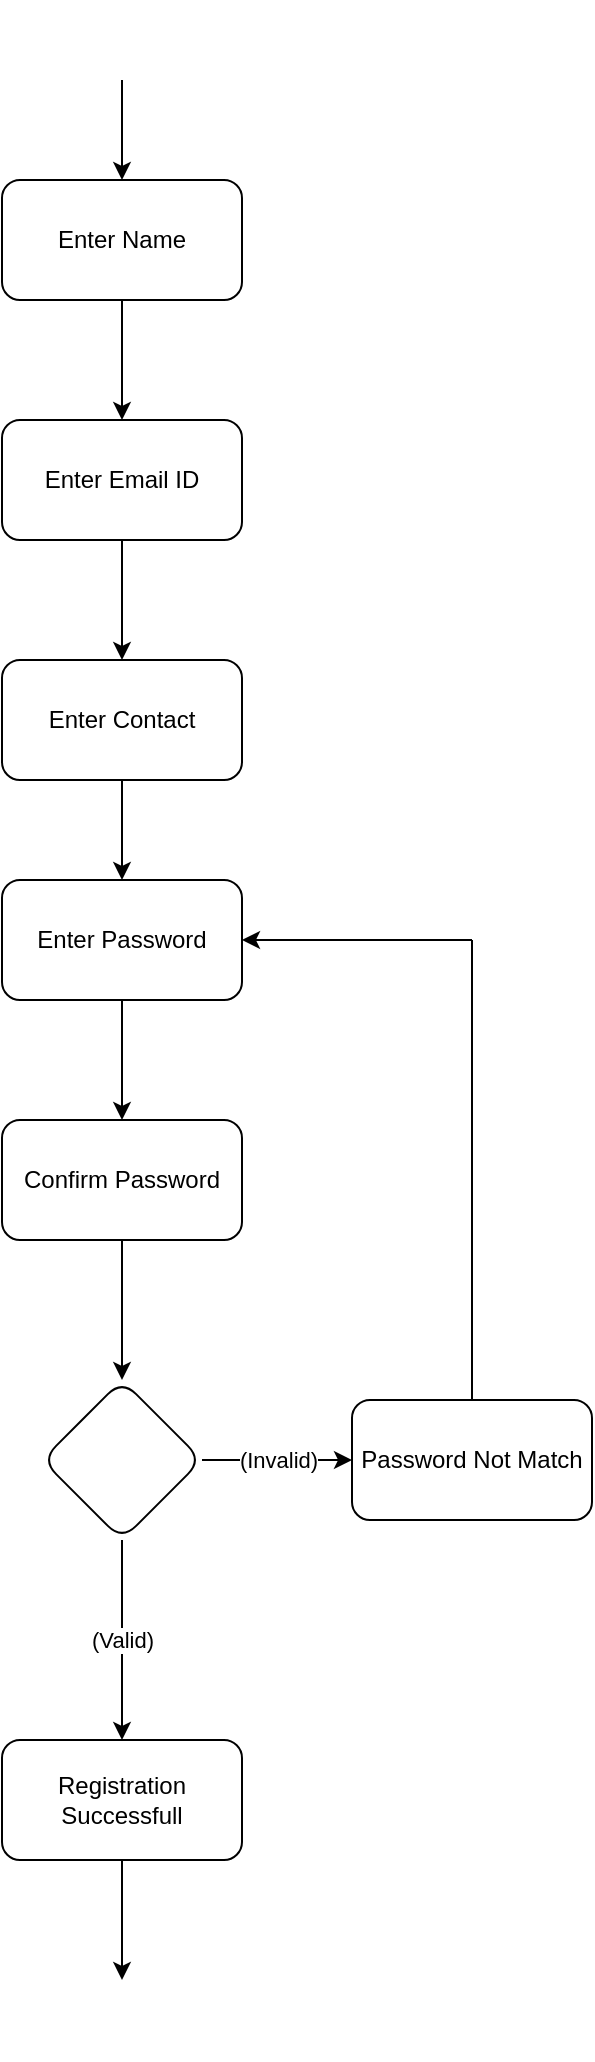 <mxfile version="24.7.4">
  <diagram name="Page-1" id="V4ovBy6-eHZkYdrtTru8">
    <mxGraphModel dx="794" dy="459" grid="1" gridSize="10" guides="1" tooltips="1" connect="1" arrows="1" fold="1" page="1" pageScale="1" pageWidth="850" pageHeight="1100" math="0" shadow="0">
      <root>
        <mxCell id="0" />
        <mxCell id="1" parent="0" />
        <mxCell id="62zrAsb9VLmmT0l84Zu--2" value="Enter Contact" style="rounded=1;whiteSpace=wrap;html=1;" parent="1" vertex="1">
          <mxGeometry x="365" y="360" width="120" height="60" as="geometry" />
        </mxCell>
        <mxCell id="62zrAsb9VLmmT0l84Zu--13" value="" style="edgeStyle=orthogonalEdgeStyle;rounded=0;orthogonalLoop=1;jettySize=auto;html=1;" parent="1" source="62zrAsb9VLmmT0l84Zu--3" target="62zrAsb9VLmmT0l84Zu--12" edge="1">
          <mxGeometry relative="1" as="geometry" />
        </mxCell>
        <mxCell id="62zrAsb9VLmmT0l84Zu--3" value="Confirm Password" style="rounded=1;whiteSpace=wrap;html=1;" parent="1" vertex="1">
          <mxGeometry x="365" y="590" width="120" height="60" as="geometry" />
        </mxCell>
        <mxCell id="62zrAsb9VLmmT0l84Zu--4" value="Enter Email ID" style="rounded=1;whiteSpace=wrap;html=1;" parent="1" vertex="1">
          <mxGeometry x="365" y="240" width="120" height="60" as="geometry" />
        </mxCell>
        <mxCell id="62zrAsb9VLmmT0l84Zu--5" value="Enter Password" style="rounded=1;whiteSpace=wrap;html=1;" parent="1" vertex="1">
          <mxGeometry x="365" y="470" width="120" height="60" as="geometry" />
        </mxCell>
        <mxCell id="62zrAsb9VLmmT0l84Zu--6" value="Enter Name" style="rounded=1;whiteSpace=wrap;html=1;" parent="1" vertex="1">
          <mxGeometry x="365" y="120" width="120" height="60" as="geometry" />
        </mxCell>
        <mxCell id="62zrAsb9VLmmT0l84Zu--7" value="" style="endArrow=classic;html=1;rounded=0;entryX=0.5;entryY=0;entryDx=0;entryDy=0;exitX=0.5;exitY=1;exitDx=0;exitDy=0;" parent="1" source="62zrAsb9VLmmT0l84Zu--2" target="62zrAsb9VLmmT0l84Zu--5" edge="1">
          <mxGeometry width="50" height="50" relative="1" as="geometry">
            <mxPoint x="380" y="190" as="sourcePoint" />
            <mxPoint x="430" y="140" as="targetPoint" />
          </mxGeometry>
        </mxCell>
        <mxCell id="62zrAsb9VLmmT0l84Zu--8" value="" style="endArrow=classic;html=1;rounded=0;entryX=0.5;entryY=0;entryDx=0;entryDy=0;exitX=0.5;exitY=1;exitDx=0;exitDy=0;" parent="1" source="62zrAsb9VLmmT0l84Zu--4" target="62zrAsb9VLmmT0l84Zu--2" edge="1">
          <mxGeometry width="50" height="50" relative="1" as="geometry">
            <mxPoint x="380" y="190" as="sourcePoint" />
            <mxPoint x="430" y="140" as="targetPoint" />
          </mxGeometry>
        </mxCell>
        <mxCell id="62zrAsb9VLmmT0l84Zu--9" value="" style="endArrow=classic;html=1;rounded=0;entryX=0.5;entryY=0;entryDx=0;entryDy=0;exitX=0.5;exitY=1;exitDx=0;exitDy=0;" parent="1" source="62zrAsb9VLmmT0l84Zu--6" target="62zrAsb9VLmmT0l84Zu--4" edge="1">
          <mxGeometry width="50" height="50" relative="1" as="geometry">
            <mxPoint x="380" y="190" as="sourcePoint" />
            <mxPoint x="430" y="140" as="targetPoint" />
          </mxGeometry>
        </mxCell>
        <mxCell id="62zrAsb9VLmmT0l84Zu--10" value="" style="endArrow=classic;html=1;rounded=0;exitX=0.5;exitY=1;exitDx=0;exitDy=0;entryX=0.5;entryY=0;entryDx=0;entryDy=0;" parent="1" target="62zrAsb9VLmmT0l84Zu--6" edge="1">
          <mxGeometry width="50" height="50" relative="1" as="geometry">
            <mxPoint x="425" y="70" as="sourcePoint" />
            <mxPoint x="430" y="140" as="targetPoint" />
          </mxGeometry>
        </mxCell>
        <mxCell id="62zrAsb9VLmmT0l84Zu--11" value="" style="endArrow=classic;html=1;rounded=0;entryX=0.5;entryY=0;entryDx=0;entryDy=0;exitX=0.5;exitY=1;exitDx=0;exitDy=0;" parent="1" source="62zrAsb9VLmmT0l84Zu--5" target="62zrAsb9VLmmT0l84Zu--3" edge="1">
          <mxGeometry width="50" height="50" relative="1" as="geometry">
            <mxPoint x="380" y="380" as="sourcePoint" />
            <mxPoint x="430" y="330" as="targetPoint" />
          </mxGeometry>
        </mxCell>
        <mxCell id="62zrAsb9VLmmT0l84Zu--12" value="" style="rhombus;whiteSpace=wrap;html=1;rounded=1;" parent="1" vertex="1">
          <mxGeometry x="385" y="720" width="80" height="80" as="geometry" />
        </mxCell>
        <mxCell id="62zrAsb9VLmmT0l84Zu--14" value="Registration Successfull" style="rounded=1;whiteSpace=wrap;html=1;" parent="1" vertex="1">
          <mxGeometry x="365" y="900" width="120" height="60" as="geometry" />
        </mxCell>
        <mxCell id="62zrAsb9VLmmT0l84Zu--15" value="(Valid)" style="endArrow=classic;html=1;rounded=0;entryX=0.5;entryY=0;entryDx=0;entryDy=0;" parent="1" source="62zrAsb9VLmmT0l84Zu--12" target="62zrAsb9VLmmT0l84Zu--14" edge="1">
          <mxGeometry width="50" height="50" relative="1" as="geometry">
            <mxPoint x="350" y="830" as="sourcePoint" />
            <mxPoint x="400" y="780" as="targetPoint" />
          </mxGeometry>
        </mxCell>
        <mxCell id="62zrAsb9VLmmT0l84Zu--16" value="Password Not Match" style="rounded=1;whiteSpace=wrap;html=1;" parent="1" vertex="1">
          <mxGeometry x="540" y="730" width="120" height="60" as="geometry" />
        </mxCell>
        <mxCell id="62zrAsb9VLmmT0l84Zu--17" value="(Invalid)" style="endArrow=classic;html=1;rounded=0;entryX=0;entryY=0.5;entryDx=0;entryDy=0;exitX=1;exitY=0.5;exitDx=0;exitDy=0;" parent="1" source="62zrAsb9VLmmT0l84Zu--12" target="62zrAsb9VLmmT0l84Zu--16" edge="1">
          <mxGeometry width="50" height="50" relative="1" as="geometry">
            <mxPoint x="350" y="830" as="sourcePoint" />
            <mxPoint x="400" y="780" as="targetPoint" />
          </mxGeometry>
        </mxCell>
        <mxCell id="62zrAsb9VLmmT0l84Zu--18" value="" style="endArrow=classic;html=1;rounded=0;entryX=1;entryY=0.5;entryDx=0;entryDy=0;" parent="1" target="62zrAsb9VLmmT0l84Zu--5" edge="1">
          <mxGeometry width="50" height="50" relative="1" as="geometry">
            <mxPoint x="600" y="500" as="sourcePoint" />
            <mxPoint x="570" y="490" as="targetPoint" />
          </mxGeometry>
        </mxCell>
        <mxCell id="62zrAsb9VLmmT0l84Zu--19" value="" style="endArrow=none;html=1;rounded=0;exitX=0.5;exitY=0;exitDx=0;exitDy=0;" parent="1" source="62zrAsb9VLmmT0l84Zu--16" edge="1">
          <mxGeometry width="50" height="50" relative="1" as="geometry">
            <mxPoint x="310" y="670" as="sourcePoint" />
            <mxPoint x="600" y="500" as="targetPoint" />
          </mxGeometry>
        </mxCell>
        <mxCell id="OFLrl3iMTp4UaSIIeLsL-2" value="" style="endArrow=classic;html=1;rounded=0;entryX=0.5;entryY=0;entryDx=0;entryDy=0;exitX=0.5;exitY=1;exitDx=0;exitDy=0;" parent="1" source="62zrAsb9VLmmT0l84Zu--14" edge="1">
          <mxGeometry width="50" height="50" relative="1" as="geometry">
            <mxPoint x="380" y="910" as="sourcePoint" />
            <mxPoint x="425" y="1020" as="targetPoint" />
          </mxGeometry>
        </mxCell>
        <mxCell id="P8VJajIUP60e7MpljGqC-1" value="" style="shape=image;html=1;verticalAlign=top;verticalLabelPosition=bottom;labelBackgroundColor=#ffffff;imageAspect=0;aspect=fixed;image=https://cdn4.iconfinder.com/data/icons/essential-app-2/16/record-round-circle-dot-128.png" vertex="1" parent="1">
          <mxGeometry x="405" y="30" width="40" height="40" as="geometry" />
        </mxCell>
        <mxCell id="P8VJajIUP60e7MpljGqC-2" value="" style="shape=image;html=1;verticalAlign=top;verticalLabelPosition=bottom;labelBackgroundColor=#ffffff;imageAspect=0;aspect=fixed;image=https://cdn4.iconfinder.com/data/icons/ionicons/512/icon-ios7-circle-filled-128.png" vertex="1" parent="1">
          <mxGeometry x="405" y="1020" width="40" height="40" as="geometry" />
        </mxCell>
      </root>
    </mxGraphModel>
  </diagram>
</mxfile>
